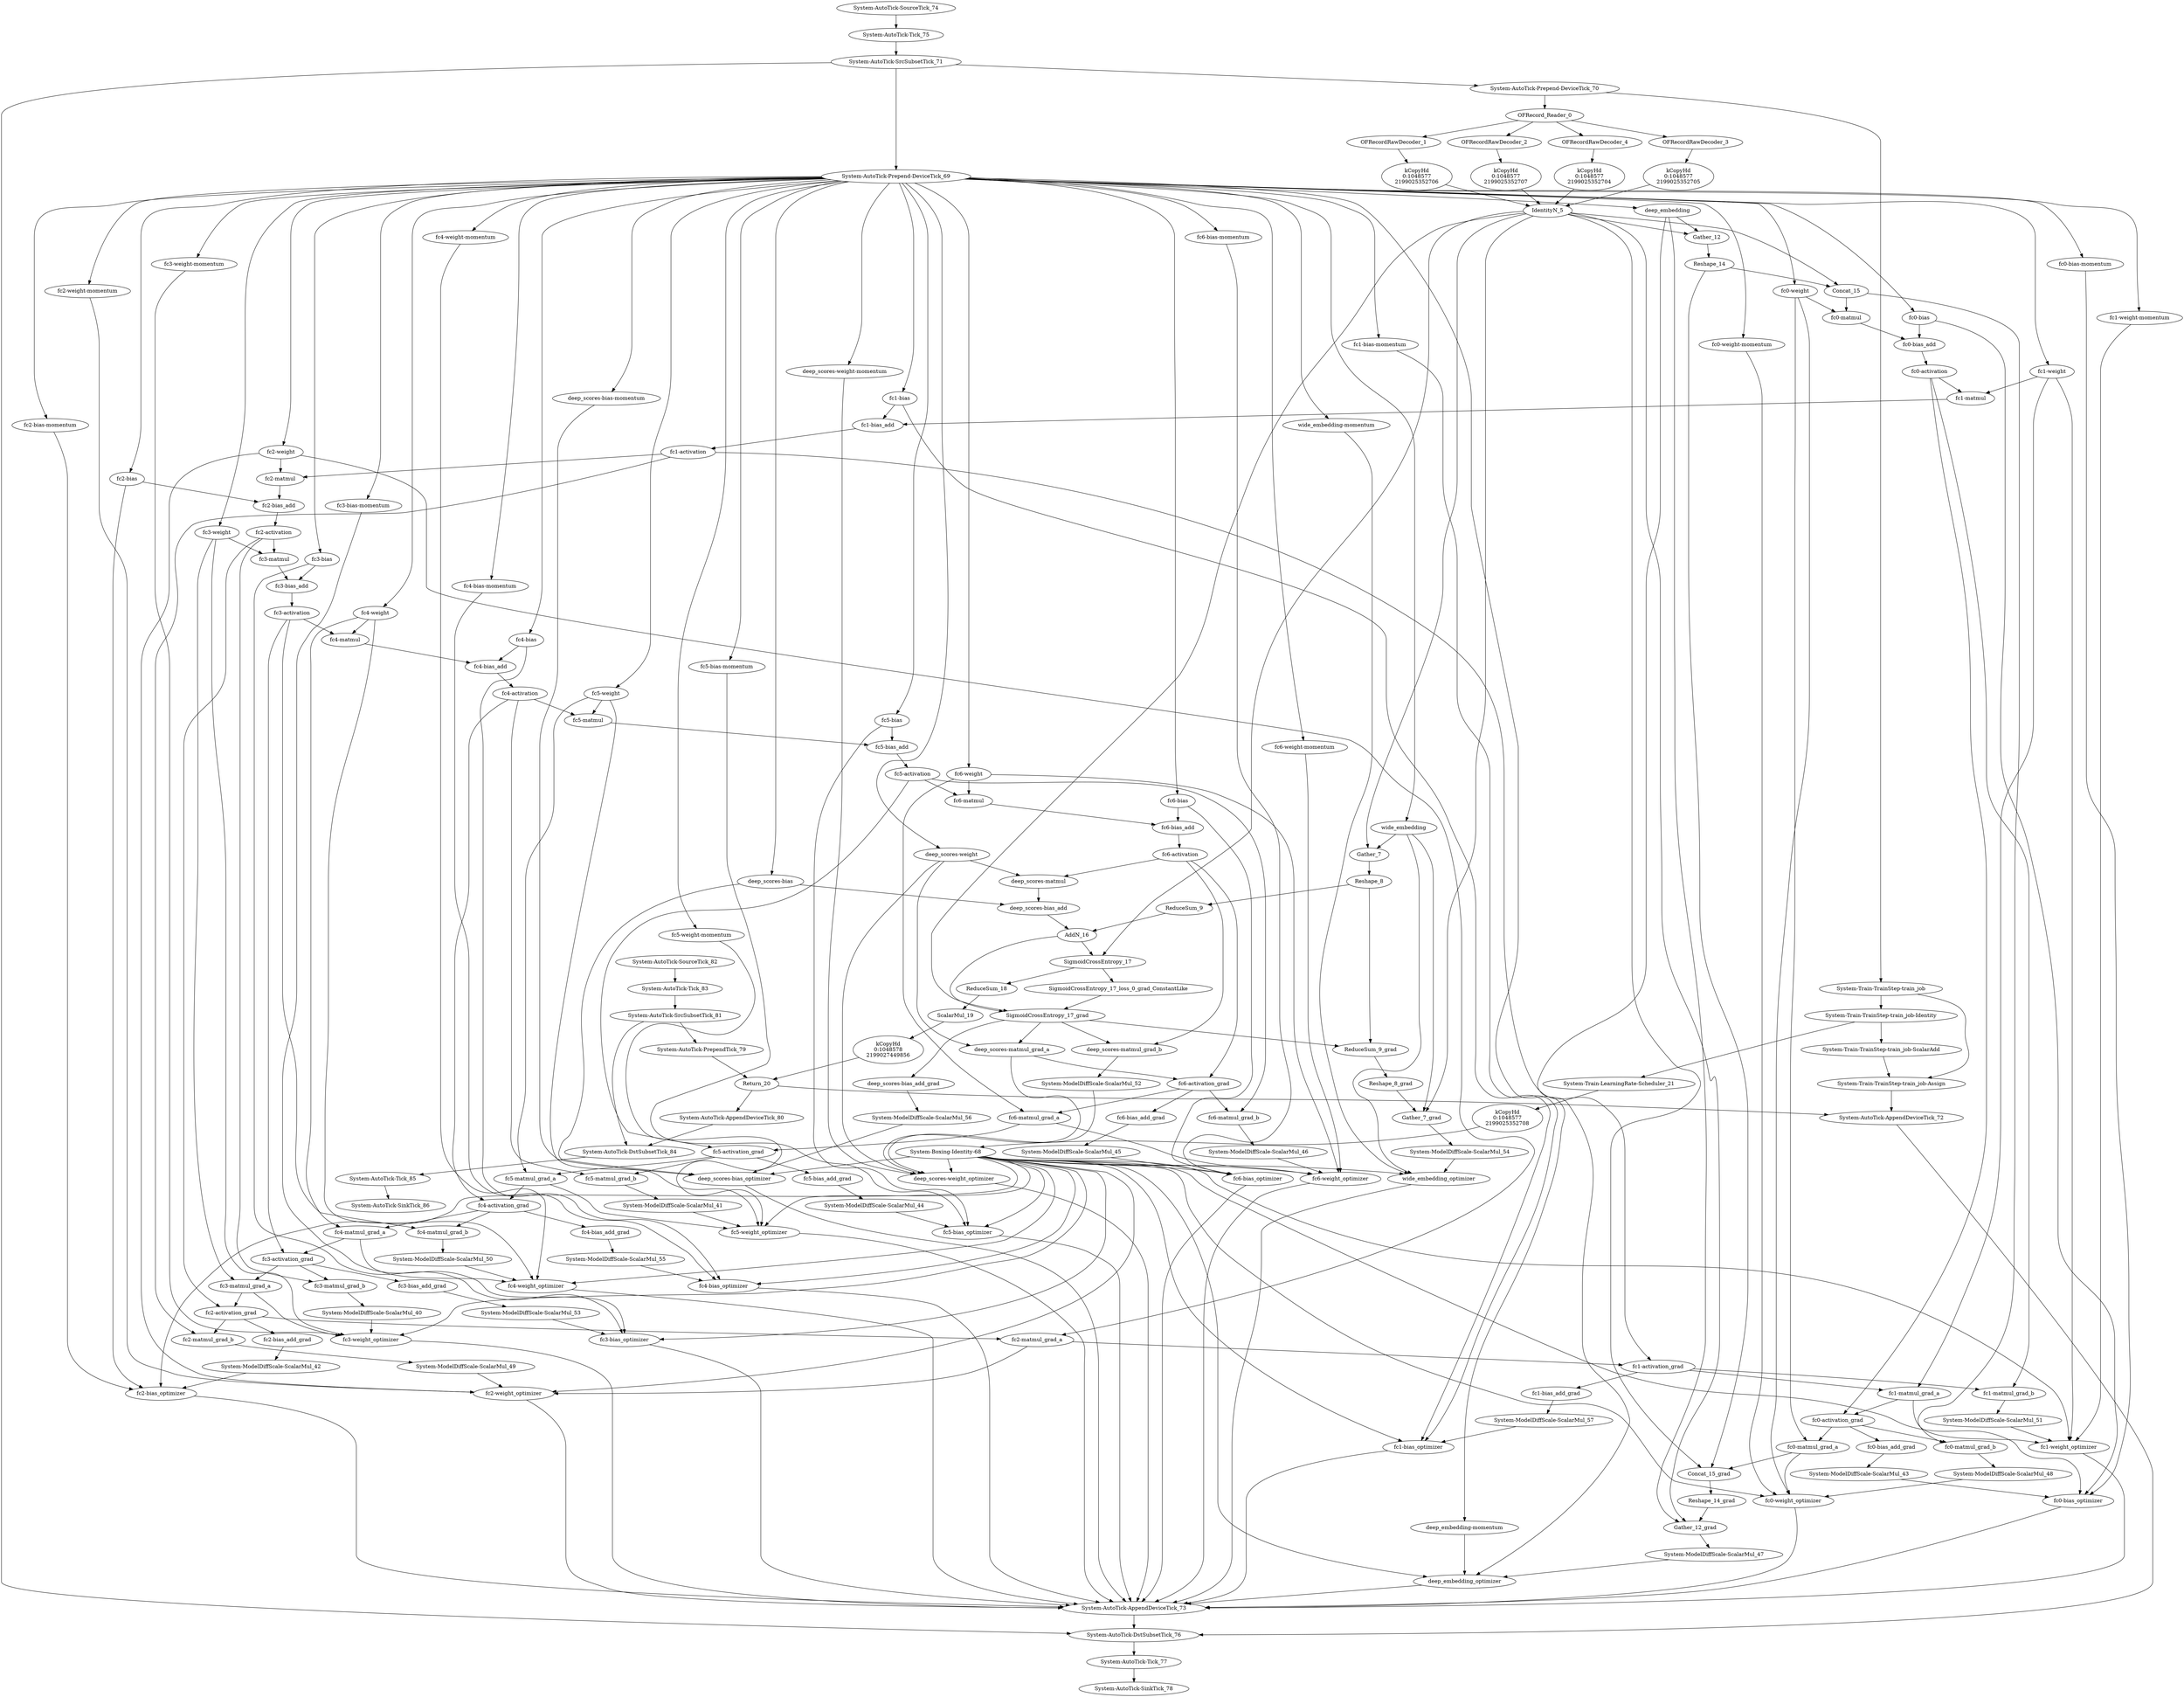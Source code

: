 digraph {
"4487" [label="OFRecord_Reader_0"]
"4488" [label="OFRecordRawDecoder_1"]
"4489" [label="OFRecordRawDecoder_2"]
"4490" [label="OFRecordRawDecoder_3"]
"4491" [label="OFRecordRawDecoder_4"]
"4492" [label="IdentityN_5"]
"4493" [label="wide_embedding"]
"4494" [label="Gather_7"]
"4495" [label="Reshape_8"]
"4496" [label="ReduceSum_9"]
"4497" [label="deep_embedding"]
"4498" [label="Gather_12"]
"4499" [label="Reshape_14"]
"4500" [label="Concat_15"]
"4501" [label="fc0-weight"]
"4502" [label="fc0-matmul"]
"4503" [label="fc0-bias"]
"4504" [label="fc0-bias_add"]
"4505" [label="fc0-activation"]
"4506" [label="fc1-weight"]
"4507" [label="fc1-matmul"]
"4508" [label="fc1-bias"]
"4509" [label="fc1-bias_add"]
"4510" [label="fc1-activation"]
"4511" [label="fc2-weight"]
"4512" [label="fc2-matmul"]
"4513" [label="fc2-bias"]
"4514" [label="fc2-bias_add"]
"4515" [label="fc2-activation"]
"4516" [label="fc3-weight"]
"4517" [label="fc3-matmul"]
"4518" [label="fc3-bias"]
"4519" [label="fc3-bias_add"]
"4520" [label="fc3-activation"]
"4521" [label="fc4-weight"]
"4522" [label="fc4-matmul"]
"4523" [label="fc4-bias"]
"4524" [label="fc4-bias_add"]
"4525" [label="fc4-activation"]
"4526" [label="fc5-weight"]
"4527" [label="fc5-matmul"]
"4528" [label="fc5-bias"]
"4529" [label="fc5-bias_add"]
"4530" [label="fc5-activation"]
"4531" [label="fc6-weight"]
"4532" [label="fc6-matmul"]
"4533" [label="fc6-bias"]
"4534" [label="fc6-bias_add"]
"4535" [label="fc6-activation"]
"4536" [label="deep_scores-weight"]
"4537" [label="deep_scores-matmul"]
"4538" [label="deep_scores-bias"]
"4539" [label="deep_scores-bias_add"]
"4540" [label="AddN_16"]
"4541" [label="SigmoidCrossEntropy_17"]
"4542" [label="ReduceSum_18"]
"4543" [label="ScalarMul_19"]
"4544" [label="Return_20"]
"4545" [label="System-Train-TrainStep-train_job"]
"4546" [label="System-Train-TrainStep-train_job-Identity"]
"4547" [label="System-Train-TrainStep-train_job-ScalarAdd"]
"4548" [label="System-Train-TrainStep-train_job-Assign"]
"4549" [label="System-Train-LearningRate-Scheduler_21"]
"4550" [label="SigmoidCrossEntropy_17_loss_0_grad_ConstantLike"]
"4551" [label="SigmoidCrossEntropy_17_grad"]
"4552" [label="deep_scores-bias_add_grad"]
"4553" [label="ReduceSum_9_grad"]
"4554" [label="deep_scores-matmul_grad_a"]
"4555" [label="deep_scores-matmul_grad_b"]
"4556" [label="Reshape_8_grad"]
"4557" [label="fc6-activation_grad"]
"4558" [label="Gather_7_grad"]
"4559" [label="fc6-bias_add_grad"]
"4560" [label="fc6-matmul_grad_a"]
"4561" [label="fc6-matmul_grad_b"]
"4562" [label="fc5-activation_grad"]
"4563" [label="fc5-bias_add_grad"]
"4564" [label="fc5-matmul_grad_a"]
"4565" [label="fc5-matmul_grad_b"]
"4566" [label="fc4-activation_grad"]
"4567" [label="fc4-bias_add_grad"]
"4568" [label="fc4-matmul_grad_a"]
"4569" [label="fc4-matmul_grad_b"]
"4570" [label="fc3-activation_grad"]
"4571" [label="fc3-bias_add_grad"]
"4572" [label="fc3-matmul_grad_a"]
"4573" [label="fc3-matmul_grad_b"]
"4574" [label="fc2-activation_grad"]
"4575" [label="fc2-bias_add_grad"]
"4576" [label="fc2-matmul_grad_a"]
"4577" [label="fc2-matmul_grad_b"]
"4578" [label="fc1-activation_grad"]
"4579" [label="fc1-bias_add_grad"]
"4580" [label="fc1-matmul_grad_a"]
"4581" [label="fc1-matmul_grad_b"]
"4582" [label="fc0-activation_grad"]
"4583" [label="fc0-bias_add_grad"]
"4584" [label="fc0-matmul_grad_a"]
"4585" [label="fc0-matmul_grad_b"]
"4586" [label="Concat_15_grad"]
"4587" [label="Reshape_14_grad"]
"4588" [label="Gather_12_grad"]
"4589" [label="System-ModelDiffScale-ScalarMul_40"]
"4590" [label="System-ModelDiffScale-ScalarMul_41"]
"4591" [label="System-ModelDiffScale-ScalarMul_42"]
"4592" [label="System-ModelDiffScale-ScalarMul_43"]
"4593" [label="System-ModelDiffScale-ScalarMul_44"]
"4594" [label="System-ModelDiffScale-ScalarMul_45"]
"4595" [label="System-ModelDiffScale-ScalarMul_46"]
"4596" [label="System-ModelDiffScale-ScalarMul_47"]
"4597" [label="System-ModelDiffScale-ScalarMul_48"]
"4598" [label="System-ModelDiffScale-ScalarMul_49"]
"4599" [label="System-ModelDiffScale-ScalarMul_50"]
"4600" [label="System-ModelDiffScale-ScalarMul_51"]
"4601" [label="System-ModelDiffScale-ScalarMul_52"]
"4602" [label="System-ModelDiffScale-ScalarMul_53"]
"4603" [label="System-ModelDiffScale-ScalarMul_54"]
"4604" [label="System-ModelDiffScale-ScalarMul_55"]
"4605" [label="System-ModelDiffScale-ScalarMul_56"]
"4606" [label="System-ModelDiffScale-ScalarMul_57"]
"4607" [label="wide_embedding-momentum"]
"4608" [label="wide_embedding_optimizer"]
"4609" [label="deep_embedding-momentum"]
"4610" [label="deep_embedding_optimizer"]
"4611" [label="fc0-weight-momentum"]
"4612" [label="fc0-weight_optimizer"]
"4613" [label="fc0-bias-momentum"]
"4614" [label="fc0-bias_optimizer"]
"4615" [label="fc1-weight-momentum"]
"4616" [label="fc1-weight_optimizer"]
"4617" [label="fc1-bias-momentum"]
"4618" [label="fc1-bias_optimizer"]
"4619" [label="fc2-weight-momentum"]
"4620" [label="fc2-weight_optimizer"]
"4621" [label="fc2-bias-momentum"]
"4622" [label="fc2-bias_optimizer"]
"4623" [label="fc3-weight-momentum"]
"4624" [label="fc3-weight_optimizer"]
"4625" [label="fc3-bias-momentum"]
"4626" [label="fc3-bias_optimizer"]
"4627" [label="fc4-weight-momentum"]
"4628" [label="fc4-weight_optimizer"]
"4629" [label="fc4-bias-momentum"]
"4630" [label="fc4-bias_optimizer"]
"4631" [label="fc5-weight-momentum"]
"4632" [label="fc5-weight_optimizer"]
"4633" [label="fc5-bias-momentum"]
"4634" [label="fc5-bias_optimizer"]
"4635" [label="fc6-weight-momentum"]
"4636" [label="fc6-weight_optimizer"]
"4637" [label="fc6-bias-momentum"]
"4638" [label="fc6-bias_optimizer"]
"4639" [label="deep_scores-weight-momentum"]
"4640" [label="deep_scores-weight_optimizer"]
"4641" [label="deep_scores-bias-momentum"]
"4642" [label="deep_scores-bias_optimizer"]
"4643" [label="System-Boxing-Identity-68"]
"4644" [label="System-AutoTick-Prepend-DeviceTick_69"]
"4645" [label="System-AutoTick-Prepend-DeviceTick_70"]
"4646" [label="System-AutoTick-SrcSubsetTick_71"]
"4647" [label="System-AutoTick-AppendDeviceTick_72"]
"4648" [label="System-AutoTick-AppendDeviceTick_73"]
"4649" [label="System-AutoTick-SourceTick_74"]
"4650" [label="System-AutoTick-Tick_75"]
"4651" [label="System-AutoTick-DstSubsetTick_76"]
"4652" [label="System-AutoTick-Tick_77"]
"4653" [label="System-AutoTick-SinkTick_78"]
"4654" [label="System-AutoTick-PrependTick_79"]
"4655" [label="System-AutoTick-AppendDeviceTick_80"]
"4656" [label="System-AutoTick-SrcSubsetTick_81"]
"4657" [label="System-AutoTick-SourceTick_82"]
"4658" [label="System-AutoTick-Tick_83"]
"4659" [label="System-AutoTick-DstSubsetTick_84"]
"4660" [label="System-AutoTick-Tick_85"]
"4661" [label="System-AutoTick-SinkTick_86"]
"4674" [label="kCopyHd\n0:1048577\n2199025352704"]
"4677" [label="kCopyHd\n0:1048577\n2199025352705"]
"4680" [label="kCopyHd\n0:1048577\n2199025352706"]
"4683" [label="kCopyHd\n0:1048577\n2199025352707"]
"4830" [label="kCopyHd\n0:1048578\n2199027449856"]
"5203" [label="kCopyHd\n0:1048577\n2199025352708"]
"4645" -> "4487"[label=""];
"4487" -> "4488"[label=""];
"4487" -> "4489"[label=""];
"4487" -> "4490"[label=""];
"4487" -> "4491"[label=""];
"4491" -> "4674"[label=""];
"4674" -> "4492"[label=""];
"4490" -> "4677"[label=""];
"4677" -> "4492"[label=""];
"4488" -> "4680"[label=""];
"4680" -> "4492"[label=""];
"4489" -> "4683"[label=""];
"4683" -> "4492"[label=""];
"4644" -> "4493"[label=""];
"4492" -> "4494"[label=""];
"4493" -> "4494"[label=""];
"4494" -> "4495"[label=""];
"4495" -> "4496"[label=""];
"4644" -> "4497"[label=""];
"4492" -> "4498"[label=""];
"4497" -> "4498"[label=""];
"4498" -> "4499"[label=""];
"4492" -> "4500"[label=""];
"4499" -> "4500"[label=""];
"4644" -> "4501"[label=""];
"4501" -> "4502"[label=""];
"4500" -> "4502"[label=""];
"4644" -> "4503"[label=""];
"4503" -> "4504"[label=""];
"4502" -> "4504"[label=""];
"4504" -> "4505"[label=""];
"4644" -> "4506"[label=""];
"4506" -> "4507"[label=""];
"4505" -> "4507"[label=""];
"4644" -> "4508"[label=""];
"4507" -> "4509"[label=""];
"4508" -> "4509"[label=""];
"4509" -> "4510"[label=""];
"4644" -> "4511"[label=""];
"4511" -> "4512"[label=""];
"4510" -> "4512"[label=""];
"4644" -> "4513"[label=""];
"4513" -> "4514"[label=""];
"4512" -> "4514"[label=""];
"4514" -> "4515"[label=""];
"4644" -> "4516"[label=""];
"4516" -> "4517"[label=""];
"4515" -> "4517"[label=""];
"4644" -> "4518"[label=""];
"4518" -> "4519"[label=""];
"4517" -> "4519"[label=""];
"4519" -> "4520"[label=""];
"4644" -> "4521"[label=""];
"4521" -> "4522"[label=""];
"4520" -> "4522"[label=""];
"4644" -> "4523"[label=""];
"4523" -> "4524"[label=""];
"4522" -> "4524"[label=""];
"4524" -> "4525"[label=""];
"4644" -> "4526"[label=""];
"4526" -> "4527"[label=""];
"4525" -> "4527"[label=""];
"4644" -> "4528"[label=""];
"4528" -> "4529"[label=""];
"4527" -> "4529"[label=""];
"4529" -> "4530"[label=""];
"4644" -> "4531"[label=""];
"4531" -> "4532"[label=""];
"4530" -> "4532"[label=""];
"4644" -> "4533"[label=""];
"4532" -> "4534"[label=""];
"4533" -> "4534"[label=""];
"4534" -> "4535"[label=""];
"4644" -> "4536"[label=""];
"4536" -> "4537"[label=""];
"4535" -> "4537"[label=""];
"4644" -> "4538"[label=""];
"4538" -> "4539"[label=""];
"4537" -> "4539"[label=""];
"4539" -> "4540"[label=""];
"4496" -> "4540"[label=""];
"4492" -> "4541"[label=""];
"4540" -> "4541"[label=""];
"4541" -> "4542"[label=""];
"4542" -> "4543"[label=""];
"4543" -> "4830"[label=""];
"4830" -> "4544"[label=""];
"4645" -> "4545"[label=""];
"4545" -> "4546"[label=""];
"4546" -> "4547"[label=""];
"4547" -> "4548"[label=""];
"4545" -> "4548"[label=""];
"4546" -> "4549"[label=""];
"4541" -> "4550"[label=""];
"4550" -> "4551"[label=""];
"4540" -> "4551"[label=""];
"4492" -> "4551"[label=""];
"4551" -> "4552"[label=""];
"4495" -> "4553"[label=""];
"4551" -> "4553"[label=""];
"4536" -> "4554"[label=""];
"4551" -> "4554"[label=""];
"4535" -> "4555"[label=""];
"4551" -> "4555"[label=""];
"4553" -> "4556"[label=""];
"4535" -> "4557"[label=""];
"4554" -> "4557"[label=""];
"4556" -> "4558"[label=""];
"4492" -> "4558"[label=""];
"4493" -> "4558"[label=""];
"4557" -> "4559"[label=""];
"4531" -> "4560"[label=""];
"4557" -> "4560"[label=""];
"4557" -> "4561"[label=""];
"4530" -> "4561"[label=""];
"4560" -> "4562"[label=""];
"4530" -> "4562"[label=""];
"4562" -> "4563"[label=""];
"4526" -> "4564"[label=""];
"4562" -> "4564"[label=""];
"4525" -> "4565"[label=""];
"4562" -> "4565"[label=""];
"4525" -> "4566"[label=""];
"4564" -> "4566"[label=""];
"4566" -> "4567"[label=""];
"4521" -> "4568"[label=""];
"4566" -> "4568"[label=""];
"4520" -> "4569"[label=""];
"4566" -> "4569"[label=""];
"4568" -> "4570"[label=""];
"4520" -> "4570"[label=""];
"4570" -> "4571"[label=""];
"4516" -> "4572"[label=""];
"4570" -> "4572"[label=""];
"4515" -> "4573"[label=""];
"4570" -> "4573"[label=""];
"4572" -> "4574"[label=""];
"4515" -> "4574"[label=""];
"4574" -> "4575"[label=""];
"4511" -> "4576"[label=""];
"4574" -> "4576"[label=""];
"4510" -> "4577"[label=""];
"4574" -> "4577"[label=""];
"4510" -> "4578"[label=""];
"4576" -> "4578"[label=""];
"4578" -> "4579"[label=""];
"4506" -> "4580"[label=""];
"4578" -> "4580"[label=""];
"4505" -> "4581"[label=""];
"4578" -> "4581"[label=""];
"4505" -> "4582"[label=""];
"4580" -> "4582"[label=""];
"4582" -> "4583"[label=""];
"4501" -> "4584"[label=""];
"4582" -> "4584"[label=""];
"4500" -> "4585"[label=""];
"4582" -> "4585"[label=""];
"4492" -> "4586"[label=""];
"4584" -> "4586"[label=""];
"4499" -> "4586"[label=""];
"4586" -> "4587"[label=""];
"4587" -> "4588"[label=""];
"4492" -> "4588"[label=""];
"4497" -> "4588"[label=""];
"4573" -> "4589"[label=""];
"4565" -> "4590"[label=""];
"4575" -> "4591"[label=""];
"4583" -> "4592"[label=""];
"4563" -> "4593"[label=""];
"4559" -> "4594"[label=""];
"4561" -> "4595"[label=""];
"4588" -> "4596"[label=""];
"4585" -> "4597"[label=""];
"4577" -> "4598"[label=""];
"4569" -> "4599"[label=""];
"4581" -> "4600"[label=""];
"4555" -> "4601"[label=""];
"4571" -> "4602"[label=""];
"4558" -> "4603"[label=""];
"4567" -> "4604"[label=""];
"4552" -> "4605"[label=""];
"4579" -> "4606"[label=""];
"4644" -> "4607"[label=""];
"4493" -> "4608"[label=""];
"4643" -> "4608"[label=""];
"4603" -> "4608"[label=""];
"4607" -> "4608"[label=""];
"4644" -> "4609"[label=""];
"4609" -> "4610"[label=""];
"4596" -> "4610"[label=""];
"4643" -> "4610"[label=""];
"4497" -> "4610"[label=""];
"4644" -> "4611"[label=""];
"4643" -> "4612"[label=""];
"4611" -> "4612"[label=""];
"4501" -> "4612"[label=""];
"4597" -> "4612"[label=""];
"4644" -> "4613"[label=""];
"4503" -> "4614"[label=""];
"4643" -> "4614"[label=""];
"4592" -> "4614"[label=""];
"4613" -> "4614"[label=""];
"4644" -> "4615"[label=""];
"4506" -> "4616"[label=""];
"4643" -> "4616"[label=""];
"4600" -> "4616"[label=""];
"4615" -> "4616"[label=""];
"4644" -> "4617"[label=""];
"4606" -> "4618"[label=""];
"4617" -> "4618"[label=""];
"4508" -> "4618"[label=""];
"4643" -> "4618"[label=""];
"4644" -> "4619"[label=""];
"4511" -> "4620"[label=""];
"4643" -> "4620"[label=""];
"4598" -> "4620"[label=""];
"4619" -> "4620"[label=""];
"4644" -> "4621"[label=""];
"4643" -> "4622"[label=""];
"4621" -> "4622"[label=""];
"4513" -> "4622"[label=""];
"4591" -> "4622"[label=""];
"4644" -> "4623"[label=""];
"4643" -> "4624"[label=""];
"4516" -> "4624"[label=""];
"4589" -> "4624"[label=""];
"4623" -> "4624"[label=""];
"4644" -> "4625"[label=""];
"4518" -> "4626"[label=""];
"4602" -> "4626"[label=""];
"4643" -> "4626"[label=""];
"4625" -> "4626"[label=""];
"4644" -> "4627"[label=""];
"4521" -> "4628"[label=""];
"4643" -> "4628"[label=""];
"4599" -> "4628"[label=""];
"4627" -> "4628"[label=""];
"4644" -> "4629"[label=""];
"4643" -> "4630"[label=""];
"4604" -> "4630"[label=""];
"4523" -> "4630"[label=""];
"4629" -> "4630"[label=""];
"4644" -> "4631"[label=""];
"4590" -> "4632"[label=""];
"4526" -> "4632"[label=""];
"4631" -> "4632"[label=""];
"4643" -> "4632"[label=""];
"4644" -> "4633"[label=""];
"4528" -> "4634"[label=""];
"4643" -> "4634"[label=""];
"4593" -> "4634"[label=""];
"4633" -> "4634"[label=""];
"4644" -> "4635"[label=""];
"4595" -> "4636"[label=""];
"4531" -> "4636"[label=""];
"4643" -> "4636"[label=""];
"4635" -> "4636"[label=""];
"4644" -> "4637"[label=""];
"4533" -> "4638"[label=""];
"4643" -> "4638"[label=""];
"4594" -> "4638"[label=""];
"4637" -> "4638"[label=""];
"4644" -> "4639"[label=""];
"4643" -> "4640"[label=""];
"4639" -> "4640"[label=""];
"4536" -> "4640"[label=""];
"4601" -> "4640"[label=""];
"4644" -> "4641"[label=""];
"4643" -> "4642"[label=""];
"4538" -> "4642"[label=""];
"4605" -> "4642"[label=""];
"4641" -> "4642"[label=""];
"4549" -> "5203"[label=""];
"5203" -> "4643"[label=""];
"4646" -> "4644"[label=""];
"4646" -> "4645"[label=""];
"4650" -> "4646"[label=""];
"4649" -> "4650"[label=""];
"4647" -> "4651"[label=""];
"4646" -> "4651"[label=""];
"4648" -> "4651"[label=""];
"4651" -> "4652"[label=""];
"4652" -> "4653"[label=""];
"4656" -> "4654"[label=""];
"4658" -> "4656"[label=""];
"4657" -> "4658"[label=""];
"4655" -> "4659"[label=""];
"4656" -> "4659"[label=""];
"4659" -> "4660"[label=""];
"4660" -> "4661"[label=""];
"4654" -> "4544"[label=""];
"4584" -> "4612"[label=""];
"4580" -> "4616"[label=""];
"4576" -> "4620"[label=""];
"4572" -> "4624"[label=""];
"4568" -> "4628"[label=""];
"4564" -> "4632"[label=""];
"4560" -> "4636"[label=""];
"4554" -> "4640"[label=""];
"4544" -> "4647"[label=""];
"4548" -> "4647"[label=""];
"4642" -> "4648"[label=""];
"4638" -> "4648"[label=""];
"4636" -> "4648"[label=""];
"4614" -> "4648"[label=""];
"4612" -> "4648"[label=""];
"4610" -> "4648"[label=""];
"4626" -> "4648"[label=""];
"4616" -> "4648"[label=""];
"4624" -> "4648"[label=""];
"4618" -> "4648"[label=""];
"4640" -> "4648"[label=""];
"4620" -> "4648"[label=""];
"4622" -> "4648"[label=""];
"4628" -> "4648"[label=""];
"4608" -> "4648"[label=""];
"4630" -> "4648"[label=""];
"4632" -> "4648"[label=""];
"4634" -> "4648"[label=""];
"4544" -> "4655"[label=""];
}
